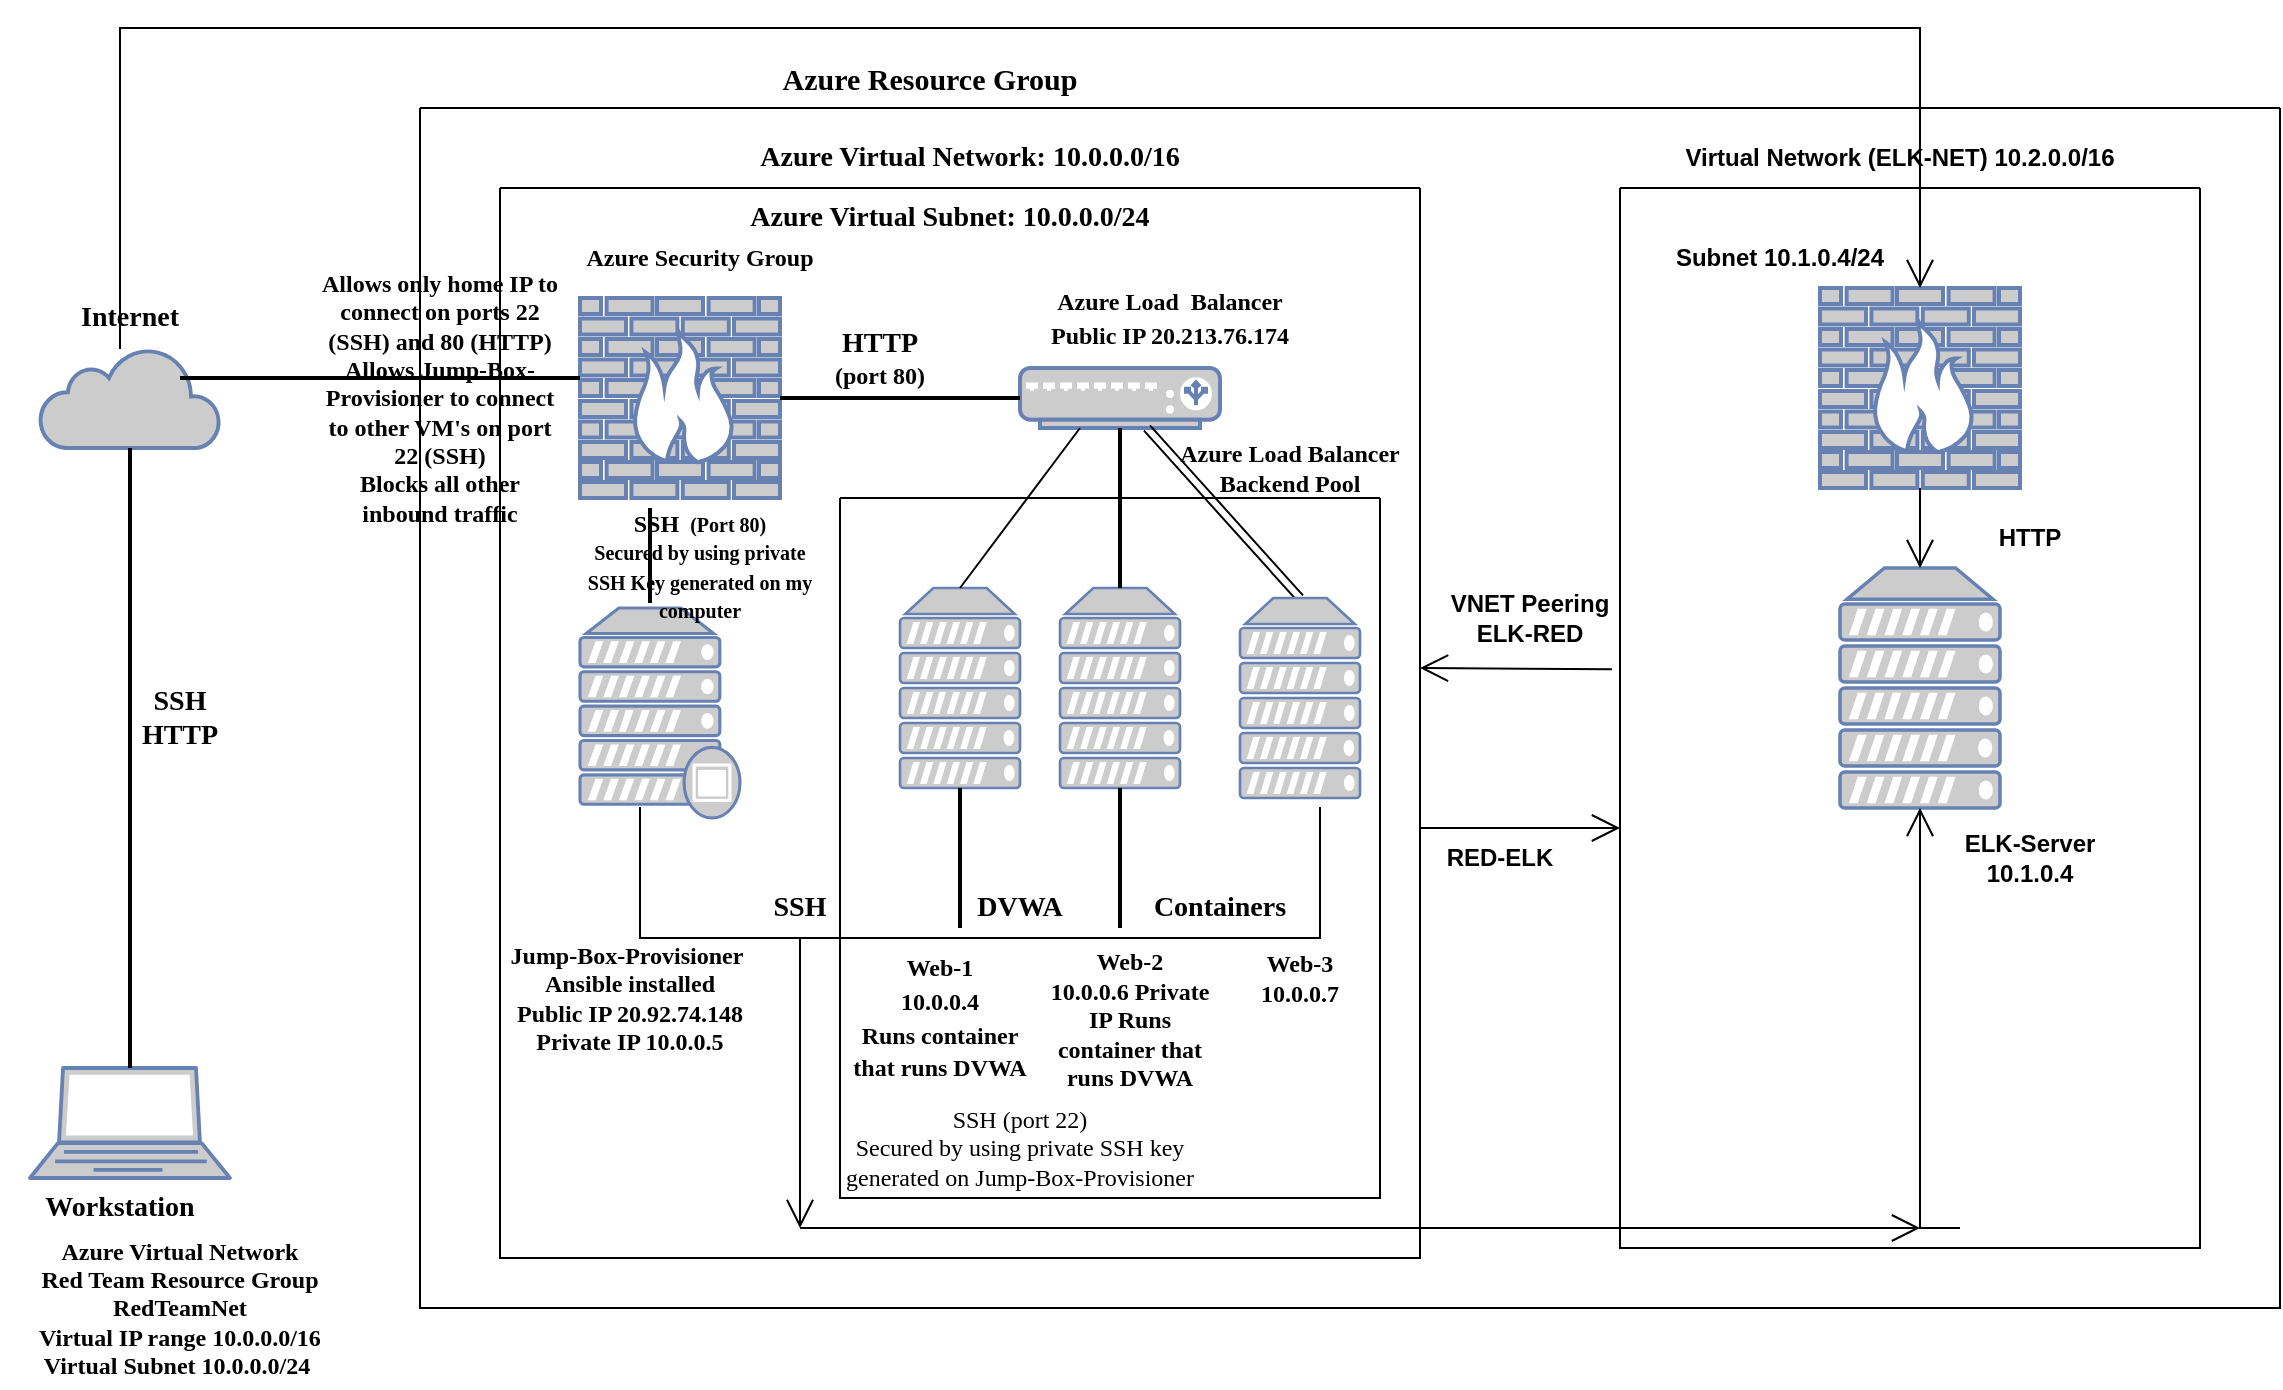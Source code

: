 <mxfile version="19.0.3" type="device"><diagram id="kZDIPVBh2uMFcEbSdpjW" name="Page-1"><mxGraphModel dx="1038" dy="1810" grid="1" gridSize="10" guides="1" tooltips="1" connect="1" arrows="1" fold="1" page="1" pageScale="1" pageWidth="827" pageHeight="1169" math="0" shadow="0"><root><mxCell id="0"/><mxCell id="1" parent="0"/><mxCell id="8IwQQaT6v3T867__E7Sl-2" value="" style="html=1;outlineConnect=0;fillColor=#CCCCCC;strokeColor=#6881B3;gradientColor=none;gradientDirection=north;strokeWidth=2;shape=mxgraph.networks.cloud;fontColor=#ffffff;" parent="1" vertex="1"><mxGeometry x="40" y="160" width="90" height="50" as="geometry"/></mxCell><mxCell id="8IwQQaT6v3T867__E7Sl-4" value="" style="fontColor=#0066CC;verticalAlign=top;verticalLabelPosition=bottom;labelPosition=center;align=center;html=1;outlineConnect=0;fillColor=#CCCCCC;strokeColor=#6881B3;gradientColor=none;gradientDirection=north;strokeWidth=2;shape=mxgraph.networks.laptop;fontFamily=Times New Roman;fontStyle=1" parent="1" vertex="1"><mxGeometry x="35" y="520" width="100" height="55" as="geometry"/></mxCell><mxCell id="8IwQQaT6v3T867__E7Sl-15" value="&lt;b&gt;&lt;font style=&quot;font-size: 14px;&quot;&gt;Workstation&lt;/font&gt;&lt;/b&gt;" style="text;html=1;strokeColor=none;fillColor=none;align=center;verticalAlign=middle;whiteSpace=wrap;rounded=0;fontFamily=Times New Roman;" parent="1" vertex="1"><mxGeometry x="50" y="575" width="60" height="30" as="geometry"/></mxCell><mxCell id="8IwQQaT6v3T867__E7Sl-17" value="&lt;b&gt;&lt;font style=&quot;font-size: 14px;&quot;&gt;Internet&lt;/font&gt;&lt;/b&gt;" style="text;html=1;strokeColor=none;fillColor=none;align=center;verticalAlign=middle;whiteSpace=wrap;rounded=0;fontFamily=Times New Roman;" parent="1" vertex="1"><mxGeometry x="55" y="130" width="60" height="30" as="geometry"/></mxCell><mxCell id="8IwQQaT6v3T867__E7Sl-19" value="&lt;b style=&quot;font-size: 14px;&quot;&gt;SSH&lt;br&gt;HTTP&lt;br&gt;&lt;/b&gt;" style="text;html=1;strokeColor=none;fillColor=none;align=center;verticalAlign=middle;whiteSpace=wrap;rounded=0;fontFamily=Times New Roman;" parent="1" vertex="1"><mxGeometry x="80" y="330" width="60" height="30" as="geometry"/></mxCell><mxCell id="8IwQQaT6v3T867__E7Sl-39" value="" style="swimlane;startSize=0;fontFamily=Times New Roman;" parent="1" vertex="1"><mxGeometry x="230" y="40" width="930" height="600" as="geometry"/></mxCell><mxCell id="8IwQQaT6v3T867__E7Sl-72" value="&lt;b&gt;Azure Virtual Network: 10.0.0.0/16&lt;/b&gt;" style="text;html=1;strokeColor=none;fillColor=none;align=center;verticalAlign=middle;whiteSpace=wrap;rounded=0;fontFamily=Times New Roman;fontSize=14;" parent="8IwQQaT6v3T867__E7Sl-39" vertex="1"><mxGeometry x="100" y="10" width="350" height="30" as="geometry"/></mxCell><mxCell id="3K-z2slopfdibCE6FmNd-4" value="Virtual Network (ELK-NET) 10.2.0.0/16" style="text;html=1;strokeColor=none;fillColor=none;align=center;verticalAlign=middle;whiteSpace=wrap;rounded=0;fontStyle=1" parent="8IwQQaT6v3T867__E7Sl-39" vertex="1"><mxGeometry x="600" y="10" width="280" height="30" as="geometry"/></mxCell><mxCell id="8IwQQaT6v3T867__E7Sl-40" value="" style="swimlane;startSize=0;fontFamily=Times New Roman;" parent="8IwQQaT6v3T867__E7Sl-39" vertex="1"><mxGeometry x="40" y="40" width="460" height="535" as="geometry"/></mxCell><mxCell id="8IwQQaT6v3T867__E7Sl-24" value="" style="fontColor=#0066CC;verticalAlign=top;verticalLabelPosition=bottom;labelPosition=center;align=center;html=1;outlineConnect=0;fillColor=#CCCCCC;strokeColor=#6881B3;gradientColor=none;gradientDirection=north;strokeWidth=2;shape=mxgraph.networks.firewall;fontFamily=Times New Roman;" parent="8IwQQaT6v3T867__E7Sl-40" vertex="1"><mxGeometry x="40" y="55" width="100" height="100" as="geometry"/></mxCell><mxCell id="8IwQQaT6v3T867__E7Sl-26" value="" style="fontColor=#0066CC;verticalAlign=top;verticalLabelPosition=bottom;labelPosition=center;align=center;html=1;outlineConnect=0;fillColor=#CCCCCC;strokeColor=#6881B3;gradientColor=none;gradientDirection=north;strokeWidth=2;shape=mxgraph.networks.proxy_server;fontFamily=Times New Roman;" parent="8IwQQaT6v3T867__E7Sl-40" vertex="1"><mxGeometry x="40" y="210" width="80" height="105" as="geometry"/></mxCell><mxCell id="8IwQQaT6v3T867__E7Sl-31" value="" style="fontColor=#0066CC;verticalAlign=top;verticalLabelPosition=bottom;labelPosition=center;align=center;html=1;outlineConnect=0;fillColor=#CCCCCC;strokeColor=#6881B3;gradientColor=none;gradientDirection=north;strokeWidth=2;shape=mxgraph.networks.server;fontFamily=Times New Roman;" parent="8IwQQaT6v3T867__E7Sl-40" vertex="1"><mxGeometry x="200" y="200" width="60" height="100" as="geometry"/></mxCell><mxCell id="8IwQQaT6v3T867__E7Sl-32" value="" style="fontColor=#0066CC;verticalAlign=top;verticalLabelPosition=bottom;labelPosition=center;align=center;html=1;outlineConnect=0;fillColor=#CCCCCC;strokeColor=#6881B3;gradientColor=none;gradientDirection=north;strokeWidth=2;shape=mxgraph.networks.server;fontFamily=Times New Roman;" parent="8IwQQaT6v3T867__E7Sl-40" vertex="1"><mxGeometry x="280" y="200" width="60" height="100" as="geometry"/></mxCell><mxCell id="8IwQQaT6v3T867__E7Sl-41" value="" style="fontColor=#0066CC;verticalAlign=top;verticalLabelPosition=bottom;labelPosition=center;align=center;html=1;outlineConnect=0;fillColor=#CCCCCC;strokeColor=#6881B3;gradientColor=none;gradientDirection=north;strokeWidth=2;shape=mxgraph.networks.load_balancer;fontFamily=Times New Roman;" parent="8IwQQaT6v3T867__E7Sl-40" vertex="1"><mxGeometry x="260" y="90" width="100" height="30" as="geometry"/></mxCell><mxCell id="8IwQQaT6v3T867__E7Sl-47" value="" style="line;strokeWidth=2;html=1;fontFamily=Times New Roman;" parent="8IwQQaT6v3T867__E7Sl-40" vertex="1"><mxGeometry x="140" y="100" width="120" height="10" as="geometry"/></mxCell><mxCell id="8IwQQaT6v3T867__E7Sl-49" value="" style="line;strokeWidth=2;direction=south;html=1;fontFamily=Times New Roman;" parent="8IwQQaT6v3T867__E7Sl-40" vertex="1"><mxGeometry x="305" y="120" width="10" height="80" as="geometry"/></mxCell><mxCell id="8IwQQaT6v3T867__E7Sl-50" value="" style="endArrow=none;html=1;rounded=0;fontFamily=Times New Roman;exitX=0.5;exitY=0;exitDx=0;exitDy=0;exitPerimeter=0;" parent="8IwQQaT6v3T867__E7Sl-40" source="8IwQQaT6v3T867__E7Sl-31" edge="1"><mxGeometry width="50" height="50" relative="1" as="geometry"><mxPoint x="240" y="170" as="sourcePoint"/><mxPoint x="290" y="120" as="targetPoint"/></mxGeometry></mxCell><mxCell id="8IwQQaT6v3T867__E7Sl-61" value="" style="line;strokeWidth=2;direction=south;html=1;fontFamily=Times New Roman;" parent="8IwQQaT6v3T867__E7Sl-40" vertex="1"><mxGeometry x="70" y="160" width="10" height="47.5" as="geometry"/></mxCell><mxCell id="8IwQQaT6v3T867__E7Sl-60" style="edgeStyle=none;shape=link;rounded=0;orthogonalLoop=1;jettySize=auto;html=1;fontFamily=Times New Roman;entryX=0.5;entryY=0;entryDx=0;entryDy=0;entryPerimeter=0;" parent="8IwQQaT6v3T867__E7Sl-40" source="8IwQQaT6v3T867__E7Sl-41" target="8IwQQaT6v3T867__E7Sl-33" edge="1"><mxGeometry relative="1" as="geometry"><mxPoint x="400" y="170" as="targetPoint"/><Array as="points"/></mxGeometry></mxCell><mxCell id="8IwQQaT6v3T867__E7Sl-64" value="" style="line;strokeWidth=2;direction=south;html=1;fontFamily=Times New Roman;" parent="8IwQQaT6v3T867__E7Sl-40" vertex="1"><mxGeometry x="225" y="300" width="10" height="70" as="geometry"/></mxCell><mxCell id="8IwQQaT6v3T867__E7Sl-65" value="" style="line;strokeWidth=2;direction=south;html=1;fontFamily=Times New Roman;" parent="8IwQQaT6v3T867__E7Sl-40" vertex="1"><mxGeometry x="305" y="300" width="10" height="70" as="geometry"/></mxCell><mxCell id="8IwQQaT6v3T867__E7Sl-67" value="" style="swimlane;startSize=0;fontFamily=Times New Roman;" parent="8IwQQaT6v3T867__E7Sl-40" vertex="1"><mxGeometry x="170" y="155" width="270" height="350" as="geometry"/></mxCell><mxCell id="8IwQQaT6v3T867__E7Sl-62" value="" style="shape=partialRectangle;whiteSpace=wrap;html=1;bottom=1;right=1;left=1;top=0;fillColor=none;routingCenterX=-0.5;fontFamily=Times New Roman;" parent="8IwQQaT6v3T867__E7Sl-67" vertex="1"><mxGeometry x="-100" y="155" width="340" height="65" as="geometry"/></mxCell><mxCell id="8IwQQaT6v3T867__E7Sl-33" value="" style="fontColor=#0066CC;verticalAlign=top;verticalLabelPosition=bottom;labelPosition=center;align=center;html=1;outlineConnect=0;fillColor=#CCCCCC;strokeColor=#6881B3;gradientColor=none;gradientDirection=north;strokeWidth=2;shape=mxgraph.networks.server;fontFamily=Times New Roman;" parent="8IwQQaT6v3T867__E7Sl-67" vertex="1"><mxGeometry x="200" y="50" width="60" height="100" as="geometry"/></mxCell><mxCell id="8IwQQaT6v3T867__E7Sl-80" value="SSH (port 22)&lt;br&gt;Secured by using private SSH key generated on Jump-Box-Provisioner" style="text;html=1;strokeColor=none;fillColor=none;align=center;verticalAlign=middle;whiteSpace=wrap;rounded=0;fontFamily=Times New Roman;fontSize=12;" parent="8IwQQaT6v3T867__E7Sl-67" vertex="1"><mxGeometry y="310" width="180" height="30" as="geometry"/></mxCell><mxCell id="8IwQQaT6v3T867__E7Sl-84" value="&lt;b&gt;&lt;font style=&quot;font-size: 14px;&quot;&gt;DVWA&lt;/font&gt;&lt;/b&gt;" style="text;html=1;strokeColor=none;fillColor=none;align=center;verticalAlign=middle;whiteSpace=wrap;rounded=0;fontFamily=Times New Roman;fontSize=12;" parent="8IwQQaT6v3T867__E7Sl-67" vertex="1"><mxGeometry x="60" y="190" width="60" height="30" as="geometry"/></mxCell><mxCell id="8IwQQaT6v3T867__E7Sl-85" value="&lt;b&gt;Containers&lt;/b&gt;" style="text;html=1;strokeColor=none;fillColor=none;align=center;verticalAlign=middle;whiteSpace=wrap;rounded=0;fontFamily=Times New Roman;fontSize=14;" parent="8IwQQaT6v3T867__E7Sl-67" vertex="1"><mxGeometry x="140" y="190" width="100" height="30" as="geometry"/></mxCell><mxCell id="8IwQQaT6v3T867__E7Sl-86" value="&lt;b&gt;&lt;font style=&quot;font-size: 12px;&quot;&gt;Web-1&lt;br&gt;10.0.0.4&lt;br&gt;Runs container that runs DVWA&lt;br&gt;&lt;/font&gt;&lt;/b&gt;" style="text;html=1;strokeColor=none;fillColor=none;align=center;verticalAlign=middle;whiteSpace=wrap;rounded=0;fontFamily=Times New Roman;fontSize=14;" parent="8IwQQaT6v3T867__E7Sl-67" vertex="1"><mxGeometry y="220" width="100" height="80" as="geometry"/></mxCell><mxCell id="8IwQQaT6v3T867__E7Sl-88" value="&lt;b&gt;Web-2&lt;br&gt;10.0.0.6 Private IP Runs container that runs DVWA&lt;br&gt;&lt;br&gt;&lt;/b&gt;" style="text;html=1;strokeColor=none;fillColor=none;align=center;verticalAlign=middle;whiteSpace=wrap;rounded=0;fontFamily=Times New Roman;fontSize=12;" parent="8IwQQaT6v3T867__E7Sl-67" vertex="1"><mxGeometry x="100" y="235" width="90" height="65" as="geometry"/></mxCell><mxCell id="8IwQQaT6v3T867__E7Sl-91" value="&lt;b&gt;Web-3&lt;br&gt;10.0.0.7&lt;br&gt;&lt;/b&gt;" style="text;html=1;strokeColor=none;fillColor=none;align=center;verticalAlign=middle;whiteSpace=wrap;rounded=0;fontFamily=Times New Roman;fontSize=12;" parent="8IwQQaT6v3T867__E7Sl-67" vertex="1"><mxGeometry x="200" y="225" width="60" height="30" as="geometry"/></mxCell><mxCell id="8IwQQaT6v3T867__E7Sl-73" value="&lt;b&gt;Azure Virtual Subnet: 10.0.0.0/24&lt;/b&gt;" style="text;html=1;strokeColor=none;fillColor=none;align=center;verticalAlign=middle;whiteSpace=wrap;rounded=0;fontFamily=Times New Roman;fontSize=14;" parent="8IwQQaT6v3T867__E7Sl-40" vertex="1"><mxGeometry x="60" width="330" height="30" as="geometry"/></mxCell><mxCell id="8IwQQaT6v3T867__E7Sl-74" value="&lt;b&gt;&lt;font style=&quot;font-size: 12px;&quot;&gt;Azure Security Group&lt;/font&gt;&lt;/b&gt;" style="text;html=1;strokeColor=none;fillColor=none;align=center;verticalAlign=middle;whiteSpace=wrap;rounded=0;fontFamily=Times New Roman;fontSize=14;" parent="8IwQQaT6v3T867__E7Sl-40" vertex="1"><mxGeometry x="-10" y="20" width="220" height="30" as="geometry"/></mxCell><mxCell id="8IwQQaT6v3T867__E7Sl-75" value="&lt;b&gt;Allows only home IP to connect on ports 22 (SSH) and 80 (HTTP)&lt;br&gt;Allows Jump-Box-Provisioner to connect to other VM's on port 22 (SSH)&lt;br&gt;Blocks all other inbound traffic&lt;br&gt;&lt;/b&gt;" style="text;html=1;strokeColor=none;fillColor=none;align=center;verticalAlign=middle;whiteSpace=wrap;rounded=0;fontFamily=Times New Roman;fontSize=12;" parent="8IwQQaT6v3T867__E7Sl-40" vertex="1"><mxGeometry x="-90" y="60" width="120" height="90" as="geometry"/></mxCell><mxCell id="8IwQQaT6v3T867__E7Sl-76" value="&lt;b&gt;&lt;font style=&quot;font-size: 12px;&quot;&gt;SSH&amp;nbsp;&lt;/font&gt;&lt;font size=&quot;1&quot; style=&quot;&quot;&gt;&amp;nbsp;(Port 80)&lt;br&gt;Secured by using private SSH Key generated on my computer&lt;br&gt;&lt;/font&gt;&lt;/b&gt;" style="text;html=1;strokeColor=none;fillColor=none;align=center;verticalAlign=middle;whiteSpace=wrap;rounded=0;fontFamily=Times New Roman;fontSize=12;" parent="8IwQQaT6v3T867__E7Sl-40" vertex="1"><mxGeometry x="40" y="168.75" width="120" height="41.25" as="geometry"/></mxCell><mxCell id="8IwQQaT6v3T867__E7Sl-77" value="&lt;b&gt;&lt;font style=&quot;font-size: 14px;&quot;&gt;HTTP &lt;/font&gt;&lt;font style=&quot;font-size: 12px;&quot;&gt;(port 80)&lt;/font&gt;&lt;/b&gt;" style="text;html=1;strokeColor=none;fillColor=none;align=center;verticalAlign=middle;whiteSpace=wrap;rounded=0;fontFamily=Times New Roman;fontSize=12;" parent="8IwQQaT6v3T867__E7Sl-40" vertex="1"><mxGeometry x="160" y="70" width="60" height="30" as="geometry"/></mxCell><mxCell id="8IwQQaT6v3T867__E7Sl-78" value="&lt;b&gt;Jump-Box-Provisioner&amp;nbsp;&lt;br&gt;Ansible installed&lt;br&gt;Public IP 20.92.74.148&lt;br&gt;Private IP 10.0.0.5&lt;br&gt;&lt;/b&gt;" style="text;html=1;strokeColor=none;fillColor=none;align=center;verticalAlign=middle;whiteSpace=wrap;rounded=0;fontFamily=Times New Roman;fontSize=12;" parent="8IwQQaT6v3T867__E7Sl-40" vertex="1"><mxGeometry x="-20" y="390" width="170" height="30" as="geometry"/></mxCell><mxCell id="8IwQQaT6v3T867__E7Sl-83" value="&lt;b&gt;&lt;font style=&quot;font-size: 12px;&quot;&gt;Azure Load&amp;nbsp; Balancer&lt;br&gt;Public IP 20.213.76.174&lt;br&gt;&lt;/font&gt;&lt;/b&gt;" style="text;html=1;strokeColor=none;fillColor=none;align=center;verticalAlign=middle;whiteSpace=wrap;rounded=0;fontFamily=Times New Roman;fontSize=14;" parent="8IwQQaT6v3T867__E7Sl-40" vertex="1"><mxGeometry x="230" y="50" width="210" height="30" as="geometry"/></mxCell><mxCell id="8IwQQaT6v3T867__E7Sl-89" value="&lt;b&gt;Azure Load Balancer Backend Pool&lt;/b&gt;" style="text;html=1;strokeColor=none;fillColor=none;align=center;verticalAlign=middle;whiteSpace=wrap;rounded=0;fontFamily=Times New Roman;fontSize=12;" parent="8IwQQaT6v3T867__E7Sl-40" vertex="1"><mxGeometry x="330" y="125" width="130" height="30" as="geometry"/></mxCell><mxCell id="mEU4AULtjfMRKnI8ukZL-2" value="" style="endArrow=open;endFill=1;endSize=12;html=1;rounded=0;" parent="8IwQQaT6v3T867__E7Sl-39" edge="1"><mxGeometry width="160" relative="1" as="geometry"><mxPoint x="500" y="360" as="sourcePoint"/><mxPoint x="600" y="360" as="targetPoint"/></mxGeometry></mxCell><mxCell id="mEU4AULtjfMRKnI8ukZL-15" value="&lt;b&gt;RED-ELK&lt;/b&gt;" style="text;html=1;strokeColor=none;fillColor=none;align=center;verticalAlign=middle;whiteSpace=wrap;rounded=0;" parent="8IwQQaT6v3T867__E7Sl-39" vertex="1"><mxGeometry x="500" y="360" width="80" height="30" as="geometry"/></mxCell><mxCell id="mEU4AULtjfMRKnI8ukZL-16" value="&lt;b&gt;VNET Peering ELK-RED&lt;/b&gt;" style="text;html=1;strokeColor=none;fillColor=none;align=center;verticalAlign=middle;whiteSpace=wrap;rounded=0;" parent="8IwQQaT6v3T867__E7Sl-39" vertex="1"><mxGeometry x="500" y="240" width="110" height="30" as="geometry"/></mxCell><mxCell id="8IwQQaT6v3T867__E7Sl-43" value="" style="line;strokeWidth=2;direction=south;html=1;fontFamily=Times New Roman;" parent="1" vertex="1"><mxGeometry x="80" y="210" width="10" height="310" as="geometry"/></mxCell><mxCell id="8IwQQaT6v3T867__E7Sl-46" value="" style="line;strokeWidth=2;html=1;fontFamily=Times New Roman;" parent="1" vertex="1"><mxGeometry x="110" y="170" width="200" height="10" as="geometry"/></mxCell><mxCell id="8IwQQaT6v3T867__E7Sl-71" value="&lt;b style=&quot;&quot;&gt;&lt;font style=&quot;font-size: 15px;&quot;&gt;Azure Resource Group&lt;/font&gt;&lt;/b&gt;" style="text;html=1;strokeColor=none;fillColor=none;align=center;verticalAlign=middle;whiteSpace=wrap;rounded=0;fontFamily=Times New Roman;fontSize=13;" parent="1" vertex="1"><mxGeometry x="390" y="10" width="190" height="30" as="geometry"/></mxCell><mxCell id="8IwQQaT6v3T867__E7Sl-79" value="&lt;b&gt;Azure Virtual Network&lt;br&gt;Red Team Resource Group&lt;br&gt;RedTeamNet&lt;br&gt;Virtual IP range 10.0.0.0/16&lt;br&gt;Virtual Subnet 10.0.0.0/24&amp;nbsp;&lt;/b&gt;" style="text;html=1;strokeColor=none;fillColor=none;align=center;verticalAlign=middle;whiteSpace=wrap;rounded=0;fontFamily=Times New Roman;fontSize=12;" parent="1" vertex="1"><mxGeometry x="20" y="600" width="180" height="80" as="geometry"/></mxCell><mxCell id="8IwQQaT6v3T867__E7Sl-81" value="&lt;b&gt;&lt;font style=&quot;font-size: 14px;&quot;&gt;SSH&lt;/font&gt;&lt;/b&gt;" style="text;html=1;strokeColor=none;fillColor=none;align=center;verticalAlign=middle;whiteSpace=wrap;rounded=0;fontFamily=Times New Roman;fontSize=12;" parent="1" vertex="1"><mxGeometry x="390" y="425" width="60" height="30" as="geometry"/></mxCell><mxCell id="3K-z2slopfdibCE6FmNd-3" value="" style="swimlane;startSize=0;" parent="1" vertex="1"><mxGeometry x="830" y="80" width="290" height="530" as="geometry"/></mxCell><mxCell id="3K-z2slopfdibCE6FmNd-1" value="" style="fontColor=#0066CC;verticalAlign=top;verticalLabelPosition=bottom;labelPosition=center;align=center;html=1;outlineConnect=0;fillColor=#CCCCCC;strokeColor=#6881B3;gradientColor=none;gradientDirection=north;strokeWidth=2;shape=mxgraph.networks.firewall;" parent="3K-z2slopfdibCE6FmNd-3" vertex="1"><mxGeometry x="100" y="50" width="100" height="100" as="geometry"/></mxCell><mxCell id="3K-z2slopfdibCE6FmNd-2" value="Subnet 10.1.0.4/24" style="text;html=1;strokeColor=none;fillColor=none;align=center;verticalAlign=middle;whiteSpace=wrap;rounded=0;fontStyle=1" parent="3K-z2slopfdibCE6FmNd-3" vertex="1"><mxGeometry x="20" y="20" width="120" height="30" as="geometry"/></mxCell><mxCell id="mEU4AULtjfMRKnI8ukZL-7" value="" style="fontColor=#0066CC;verticalAlign=top;verticalLabelPosition=bottom;labelPosition=center;align=center;html=1;outlineConnect=0;fillColor=#CCCCCC;strokeColor=#6881B3;gradientColor=none;gradientDirection=north;strokeWidth=2;shape=mxgraph.networks.server;fontFamily=Times New Roman;" parent="3K-z2slopfdibCE6FmNd-3" vertex="1"><mxGeometry x="110" y="190" width="80" height="120" as="geometry"/></mxCell><mxCell id="mEU4AULtjfMRKnI8ukZL-9" value="&lt;b&gt;ELK-Server&lt;br&gt;10.1.0.4&lt;/b&gt;" style="text;html=1;strokeColor=none;fillColor=none;align=center;verticalAlign=middle;whiteSpace=wrap;rounded=0;" parent="3K-z2slopfdibCE6FmNd-3" vertex="1"><mxGeometry x="150" y="320" width="110" height="30" as="geometry"/></mxCell><mxCell id="mEU4AULtjfMRKnI8ukZL-14" value="&lt;b&gt;HTTP&lt;/b&gt;" style="text;html=1;strokeColor=none;fillColor=none;align=center;verticalAlign=middle;whiteSpace=wrap;rounded=0;" parent="3K-z2slopfdibCE6FmNd-3" vertex="1"><mxGeometry x="175" y="160" width="60" height="30" as="geometry"/></mxCell><mxCell id="mEU4AULtjfMRKnI8ukZL-4" value="" style="endArrow=open;endFill=1;endSize=12;html=1;rounded=0;exitX=-0.014;exitY=0.454;exitDx=0;exitDy=0;exitPerimeter=0;" parent="1" source="3K-z2slopfdibCE6FmNd-3" edge="1"><mxGeometry width="160" relative="1" as="geometry"><mxPoint x="700" y="130" as="sourcePoint"/><mxPoint x="730" y="320" as="targetPoint"/><Array as="points"/></mxGeometry></mxCell><mxCell id="mEU4AULtjfMRKnI8ukZL-6" value="" style="endArrow=open;endFill=1;endSize=12;html=1;rounded=0;exitX=0.5;exitY=1;exitDx=0;exitDy=0;exitPerimeter=0;" parent="1" source="3K-z2slopfdibCE6FmNd-1" edge="1"><mxGeometry width="160" relative="1" as="geometry"><mxPoint x="700" y="230" as="sourcePoint"/><mxPoint x="980" y="270" as="targetPoint"/></mxGeometry></mxCell><mxCell id="mEU4AULtjfMRKnI8ukZL-10" value="" style="endArrow=open;endFill=1;endSize=12;html=1;rounded=0;exitX=1.002;exitY=0.972;exitDx=0;exitDy=0;exitPerimeter=0;" parent="1" source="8IwQQaT6v3T867__E7Sl-40" edge="1"><mxGeometry width="160" relative="1" as="geometry"><mxPoint x="700" y="420" as="sourcePoint"/><mxPoint x="980" y="600" as="targetPoint"/><Array as="points"><mxPoint x="420" y="600"/><mxPoint x="780" y="600"/></Array></mxGeometry></mxCell><mxCell id="mEU4AULtjfMRKnI8ukZL-11" value="" style="endArrow=open;endFill=1;endSize=12;html=1;rounded=0;exitX=0.5;exitY=1;exitDx=0;exitDy=0;" parent="1" source="8IwQQaT6v3T867__E7Sl-81" edge="1"><mxGeometry width="160" relative="1" as="geometry"><mxPoint x="700" y="420" as="sourcePoint"/><mxPoint x="420" y="600" as="targetPoint"/><Array as="points"><mxPoint x="420" y="540"/></Array></mxGeometry></mxCell><mxCell id="mEU4AULtjfMRKnI8ukZL-13" value="" style="endArrow=open;endFill=1;endSize=12;html=1;rounded=0;entryX=0.5;entryY=1;entryDx=0;entryDy=0;entryPerimeter=0;" parent="1" target="mEU4AULtjfMRKnI8ukZL-7" edge="1"><mxGeometry width="160" relative="1" as="geometry"><mxPoint x="1000" y="600" as="sourcePoint"/><mxPoint x="860" y="420" as="targetPoint"/><Array as="points"><mxPoint x="1000" y="600"/><mxPoint x="980" y="600"/><mxPoint x="980" y="580"/><mxPoint x="980" y="550"/><mxPoint x="980" y="500"/></Array></mxGeometry></mxCell><mxCell id="3K-z2slopfdibCE6FmNd-5" value="" style="shape=partialRectangle;whiteSpace=wrap;html=1;bottom=0;right=0;fillColor=none;" parent="1" vertex="1"><mxGeometry x="80" width="900" height="160" as="geometry"/></mxCell><mxCell id="mEU4AULtjfMRKnI8ukZL-5" value="" style="endArrow=open;endFill=1;endSize=12;html=1;rounded=0;exitX=1;exitY=0;exitDx=0;exitDy=0;" parent="1" source="3K-z2slopfdibCE6FmNd-5" target="3K-z2slopfdibCE6FmNd-1" edge="1"><mxGeometry width="160" relative="1" as="geometry"><mxPoint x="700" y="230" as="sourcePoint"/><mxPoint x="860" y="230" as="targetPoint"/></mxGeometry></mxCell></root></mxGraphModel></diagram></mxfile>